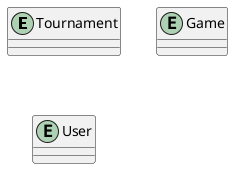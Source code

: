 @startuml

entity "Tournament" as tournament {} 
entity "Game" as game {}
entity "User" as user {}


@enduml
